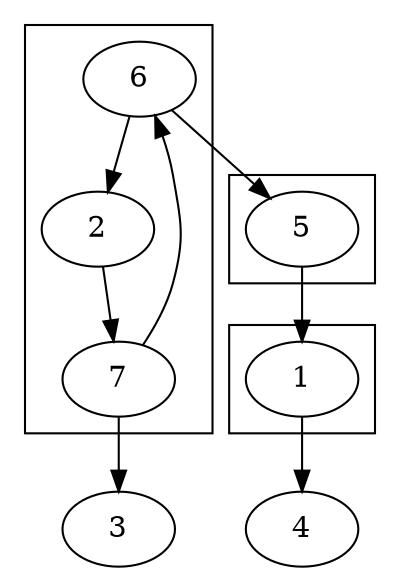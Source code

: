 strict digraph resultado_exemplo {
  5 -> 1;
  6 -> 2;
  7 -> 3;
  1 -> 4;
  6 -> 5;
  7 -> 6;
  2 -> 7;
  subgraph cluster1 {
    1;
  }
  subgraph cluster2 {
    5;
  }
  subgraph cluster3 {
    6;
    2;
    7;
    7;
    6;
  }
}

